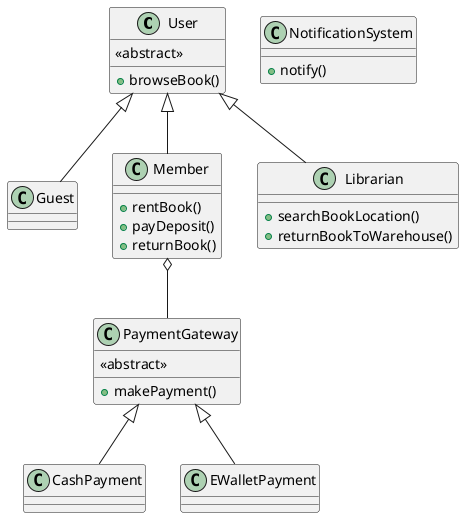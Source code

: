@startuml

class User {
    <<abstract>>
    +browseBook()
}

class Guest {

}

class Member {
    +rentBook()
    +payDeposit()
    +returnBook()
}

class Librarian {
    +searchBookLocation()
    +returnBookToWarehouse()
}

class NotificationSystem {
    +notify()
}

class PaymentGateway {
    <<abstract>>
    +makePayment()
}

class CashPayment {
}

class EWalletPayment {
}

User <|-- Guest
User <|-- Member
User <|-- Librarian

Member o-- PaymentGateway

PaymentGateway <|-- CashPayment

PaymentGateway <|-- EWalletPayment


@enduml
